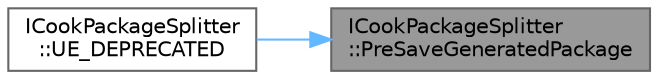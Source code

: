 digraph "ICookPackageSplitter::PreSaveGeneratedPackage"
{
 // INTERACTIVE_SVG=YES
 // LATEX_PDF_SIZE
  bgcolor="transparent";
  edge [fontname=Helvetica,fontsize=10,labelfontname=Helvetica,labelfontsize=10];
  node [fontname=Helvetica,fontsize=10,shape=box,height=0.2,width=0.4];
  rankdir="RL";
  Node1 [id="Node000001",label="ICookPackageSplitter\l::PreSaveGeneratedPackage",height=0.2,width=0.4,color="gray40", fillcolor="grey60", style="filled", fontcolor="black",tooltip="Called before saving a generated package, after PopulateGeneratedPackage."];
  Node1 -> Node2 [id="edge1_Node000001_Node000002",dir="back",color="steelblue1",style="solid",tooltip=" "];
  Node2 [id="Node000002",label="ICookPackageSplitter\l::UE_DEPRECATED",height=0.2,width=0.4,color="grey40", fillcolor="white", style="filled",URL="$d0/d6d/classICookPackageSplitter.html#ac759af8308187d6d90298f0a46b9ae66",tooltip=" "];
}
